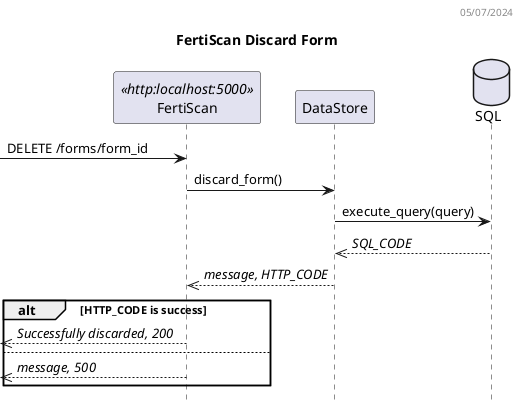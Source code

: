 @startuml FertiScan Sequence Diagram
header 05/07/2024

title FertiScan Discard Form
hide empty members
hide footbox

participant FertiScan as BE <<http:localhost:5000>>
participant DataStore as DS
database SQL as DB

-> BE: DELETE /forms/form_id
BE -> DS: discard_form() 
DS -> DB: execute_query(query)
DS <<-- DB: //SQL_CODE//
BE <<-- DS: //message, HTTP_CODE//
alt HTTP_CODE is success
  <<-- BE: //Successfully discarded, 200//
else
  <<-- BE: //message, 500//
end

@enduml
